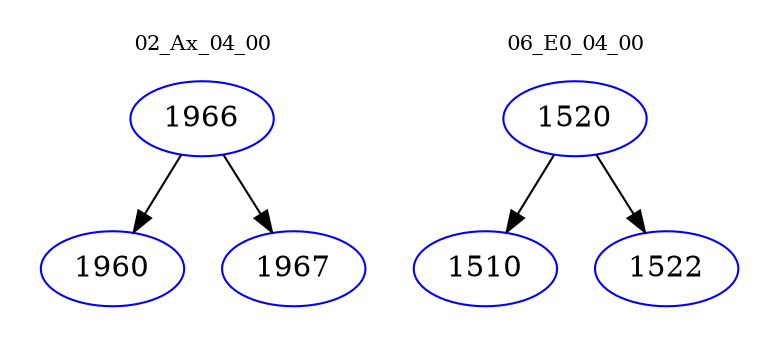 digraph{
subgraph cluster_0 {
color = white
label = "02_Ax_04_00";
fontsize=10;
T0_1966 [label="1966", color="blue"]
T0_1966 -> T0_1960 [color="black"]
T0_1960 [label="1960", color="blue"]
T0_1966 -> T0_1967 [color="black"]
T0_1967 [label="1967", color="blue"]
}
subgraph cluster_1 {
color = white
label = "06_E0_04_00";
fontsize=10;
T1_1520 [label="1520", color="blue"]
T1_1520 -> T1_1510 [color="black"]
T1_1510 [label="1510", color="blue"]
T1_1520 -> T1_1522 [color="black"]
T1_1522 [label="1522", color="blue"]
}
}
